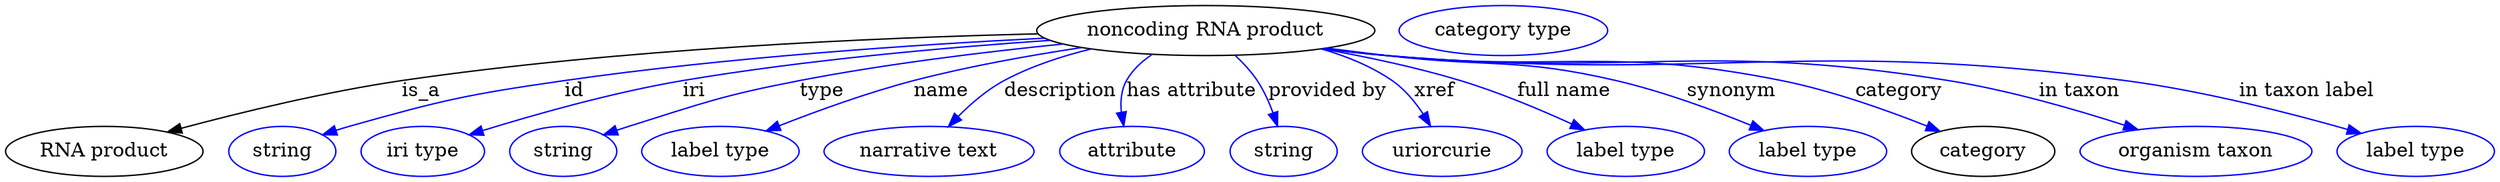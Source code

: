 digraph {
	graph [bb="0,0,1786.4,123"];
	node [label="\N"];
	"noncoding RNA product"	[height=0.5,
		label="noncoding RNA product",
		pos="859.84,105",
		width=3.3761];
	"RNA product"	[height=0.5,
		pos="70.844,18",
		width=1.9679];
	"noncoding RNA product" -> "RNA product"	[label=is_a,
		lp="297.84,61.5",
		pos="e,116.12,31.991 739.26,102.62 622.3,99.881 440.09,91.916 283.84,69 229.57,61.039 168.74,46.148 126.03,34.679"];
	id	[color=blue,
		height=0.5,
		label=string,
		pos="197.84,18",
		width=1.0652];
	"noncoding RNA product" -> id	[color=blue,
		label=id,
		lp="407.84,61.5",
		pos="e,226.84,29.954 743.84,99.446 650.75,94.761 516.93,85.707 400.84,69 331.13,58.967 313.63,55.131 245.84,36 242.74,35.124 239.54,34.151 \
236.35,33.129",
		style=solid];
	iri	[color=blue,
		height=0.5,
		label="iri type",
		pos="298.84,18",
		width=1.2277];
	"noncoding RNA product" -> iri	[color=blue,
		label=iri,
		lp="493.84,61.5",
		pos="e,332.21,29.942 747.99,97.929 673.37,92.803 573.28,83.853 485.84,69 435.66,60.476 379.4,44.535 341.82,32.939",
		style=solid];
	type	[color=blue,
		height=0.5,
		label=string,
		pos="399.84,18",
		width=1.0652];
	"noncoding RNA product" -> type	[color=blue,
		label=type,
		lp="584.84,61.5",
		pos="e,428.8,29.898 757.27,95.314 701.28,89.659 630.91,81.061 568.84,69 513.7,58.285 500.41,52.901 446.84,36 444.09,35.131 441.26,34.201 \
438.41,33.24",
		style=solid];
	name	[color=blue,
		height=0.5,
		label="label type",
		pos="512.84,18",
		width=1.5707];
	"noncoding RNA product" -> name	[color=blue,
		label=name,
		lp="670.84,61.5",
		pos="e,545.49,32.737 770.61,92.706 733.28,87.041 689.63,79.184 650.84,69 618.03,60.383 582.02,47.204 555.01,36.54",
		style=solid];
	description	[color=blue,
		height=0.5,
		label="narrative text",
		pos="662.84,18",
		width=2.0943];
	"noncoding RNA product" -> description	[color=blue,
		label=description,
		lp="755.34,61.5",
		pos="e,676.14,35.782 776.51,91.804 755.56,86.64 733.69,79.33 714.84,69 703,62.511 691.91,52.619 683.04,43.342",
		style=solid];
	"has attribute"	[color=blue,
		height=0.5,
		label=attribute,
		pos="807.84,18",
		width=1.4443];
	"noncoding RNA product" -> "has attribute"	[color=blue,
		label="has attribute",
		lp="849.84,61.5",
		pos="e,801.38,36.221 821.32,87.846 813.93,82.916 807.15,76.702 802.84,69 798.99,62.118 798.49,53.863 799.44,46.061",
		style=solid];
	"provided by"	[color=blue,
		height=0.5,
		label=string,
		pos="915.84,18",
		width=1.0652];
	"noncoding RNA product" -> "provided by"	[color=blue,
		label="provided by",
		lp="947.34,61.5",
		pos="e,911.43,36.115 881.16,86.928 886.81,81.632 892.53,75.474 896.84,69 901.55,61.938 905.32,53.545 908.22,45.671",
		style=solid];
	xref	[color=blue,
		height=0.5,
		label=uriorcurie,
		pos="1029.8,18",
		width=1.5887];
	"noncoding RNA product" -> xref	[color=blue,
		label=xref,
		lp="1024.3,61.5",
		pos="e,1021.4,36.236 943.07,91.751 960.84,86.619 978.77,79.335 993.84,69 1002.8,62.829 1010.4,53.638 1016.2,44.813",
		style=solid];
	"full name"	[color=blue,
		height=0.5,
		label="label type",
		pos="1161.8,18",
		width=1.5707];
	"noncoding RNA product" -> "full name"	[color=blue,
		label="full name",
		lp="1117.3,61.5",
		pos="e,1132.2,33.521 943.18,91.844 974.75,86.256 1010.8,78.681 1042.8,69 1070.2,60.721 1099.9,48.254 1122.8,37.84",
		style=solid];
	synonym	[color=blue,
		height=0.5,
		label="label type",
		pos="1292.8,18",
		width=1.5707];
	"noncoding RNA product" -> synonym	[color=blue,
		label=synonym,
		lp="1237.8,61.5",
		pos="e,1261.2,32.942 946.87,92.358 961.22,90.514 975.94,88.667 989.84,87 1063.1,78.217 1083,85.683 1154.8,69 1188.2,61.25 1224.6,47.844 \
1251.6,36.863",
		style=solid];
	category	[height=0.5,
		pos="1418.8,18",
		width=1.4263];
	"noncoding RNA product" -> category	[color=blue,
		label=category,
		lp="1358.3,61.5",
		pos="e,1387.8,32.422 944.71,92.072 959.73,90.199 975.23,88.417 989.84,87 1115.7,74.793 1149.8,93.839 1273.8,69 1310.2,61.717 1349.9,47.562 \
1378.6,36.167",
		style=solid];
	"in taxon"	[color=blue,
		height=0.5,
		label="organism taxon",
		pos="1571.8,18",
		width=2.3109];
	"noncoding RNA product" -> "in taxon"	[color=blue,
		label="in taxon",
		lp="1487.8,61.5",
		pos="e,1530,33.693 943.99,91.928 959.23,90.047 974.99,88.3 989.84,87 1168.9,71.333 1216.4,97.49 1393.8,69 1437.3,62.024 1485.3,48.178 \
1520.4,36.822",
		style=solid];
	"in taxon label"	[color=blue,
		height=0.5,
		label="label type",
		pos="1729.8,18",
		width=1.5707];
	"noncoding RNA product" -> "in taxon label"	[color=blue,
		label="in taxon label",
		lp="1651.3,61.5",
		pos="e,1690.6,30.984 943.29,91.882 958.74,89.982 974.76,88.239 989.84,87 1225.2,67.668 1286.7,99.691 1520.8,69 1576.5,61.705 1638.9,45.717 \
1680.9,33.772",
		style=solid];
	"named thing_category"	[color=blue,
		height=0.5,
		label="category type",
		pos="1073.8,105",
		width=2.0762];
}
